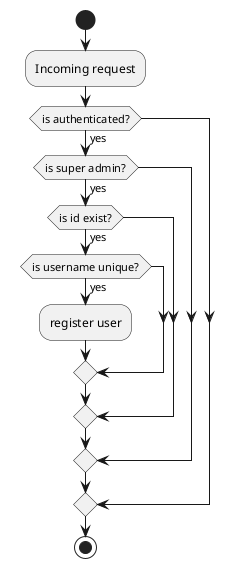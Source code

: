 @startuml
'https://plantuml.com/activity-diagram-beta

start
:Incoming request;
if (is authenticated?) then (yes)
  if (is super admin?) then (yes)
    if (is id exist?) then (yes)
      if (is username unique?) then (yes)
        :register user;
      endif
    endif
  endif
endif
stop
@enduml
